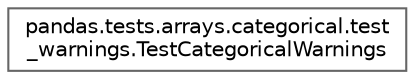 digraph "Graphical Class Hierarchy"
{
 // LATEX_PDF_SIZE
  bgcolor="transparent";
  edge [fontname=Helvetica,fontsize=10,labelfontname=Helvetica,labelfontsize=10];
  node [fontname=Helvetica,fontsize=10,shape=box,height=0.2,width=0.4];
  rankdir="LR";
  Node0 [id="Node000000",label="pandas.tests.arrays.categorical.test\l_warnings.TestCategoricalWarnings",height=0.2,width=0.4,color="grey40", fillcolor="white", style="filled",URL="$dd/d7d/classpandas_1_1tests_1_1arrays_1_1categorical_1_1test__warnings_1_1TestCategoricalWarnings.html",tooltip=" "];
}
